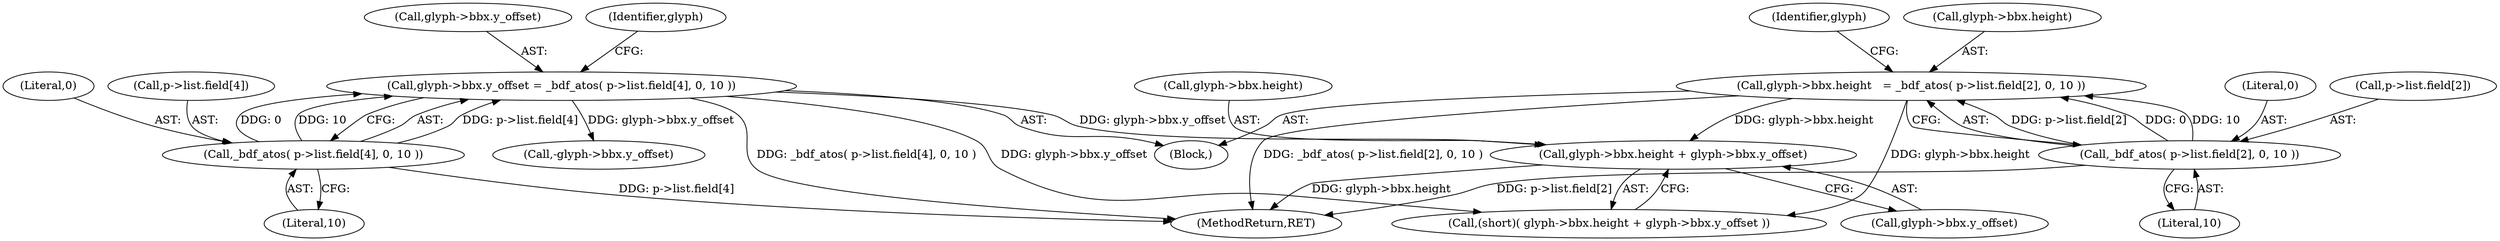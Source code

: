 digraph "0_savannah_7f2e4f4f553f6836be7683f66226afac3fa979b8@pointer" {
"1001233" [label="(Call,glyph->bbx.height + glyph->bbx.y_offset)"];
"1001177" [label="(Call,glyph->bbx.height   = _bdf_atos( p->list.field[2], 0, 10 ))"];
"1001183" [label="(Call,_bdf_atos( p->list.field[2], 0, 10 ))"];
"1001209" [label="(Call,glyph->bbx.y_offset = _bdf_atos( p->list.field[4], 0, 10 ))"];
"1001215" [label="(Call,_bdf_atos( p->list.field[4], 0, 10 ))"];
"1001177" [label="(Call,glyph->bbx.height   = _bdf_atos( p->list.field[2], 0, 10 ))"];
"1001233" [label="(Call,glyph->bbx.height + glyph->bbx.y_offset)"];
"1001191" [label="(Literal,0)"];
"1001210" [label="(Call,glyph->bbx.y_offset)"];
"1001223" [label="(Literal,0)"];
"1001184" [label="(Call,p->list.field[2])"];
"1001234" [label="(Call,glyph->bbx.height)"];
"1001137" [label="(Block,)"];
"1001239" [label="(Call,glyph->bbx.y_offset)"];
"1001192" [label="(Literal,10)"];
"1001228" [label="(Identifier,glyph)"];
"1001183" [label="(Call,_bdf_atos( p->list.field[2], 0, 10 ))"];
"1001216" [label="(Call,p->list.field[4])"];
"1001231" [label="(Call,(short)( glyph->bbx.height + glyph->bbx.y_offset ))"];
"1001224" [label="(Literal,10)"];
"1001196" [label="(Identifier,glyph)"];
"1001562" [label="(MethodReturn,RET)"];
"1001215" [label="(Call,_bdf_atos( p->list.field[4], 0, 10 ))"];
"1001178" [label="(Call,glyph->bbx.height)"];
"1001252" [label="(Call,-glyph->bbx.y_offset)"];
"1001209" [label="(Call,glyph->bbx.y_offset = _bdf_atos( p->list.field[4], 0, 10 ))"];
"1001233" -> "1001231"  [label="AST: "];
"1001233" -> "1001239"  [label="CFG: "];
"1001234" -> "1001233"  [label="AST: "];
"1001239" -> "1001233"  [label="AST: "];
"1001231" -> "1001233"  [label="CFG: "];
"1001233" -> "1001562"  [label="DDG: glyph->bbx.height"];
"1001177" -> "1001233"  [label="DDG: glyph->bbx.height"];
"1001209" -> "1001233"  [label="DDG: glyph->bbx.y_offset"];
"1001177" -> "1001137"  [label="AST: "];
"1001177" -> "1001183"  [label="CFG: "];
"1001178" -> "1001177"  [label="AST: "];
"1001183" -> "1001177"  [label="AST: "];
"1001196" -> "1001177"  [label="CFG: "];
"1001177" -> "1001562"  [label="DDG: _bdf_atos( p->list.field[2], 0, 10 )"];
"1001183" -> "1001177"  [label="DDG: p->list.field[2]"];
"1001183" -> "1001177"  [label="DDG: 0"];
"1001183" -> "1001177"  [label="DDG: 10"];
"1001177" -> "1001231"  [label="DDG: glyph->bbx.height"];
"1001183" -> "1001192"  [label="CFG: "];
"1001184" -> "1001183"  [label="AST: "];
"1001191" -> "1001183"  [label="AST: "];
"1001192" -> "1001183"  [label="AST: "];
"1001183" -> "1001562"  [label="DDG: p->list.field[2]"];
"1001209" -> "1001137"  [label="AST: "];
"1001209" -> "1001215"  [label="CFG: "];
"1001210" -> "1001209"  [label="AST: "];
"1001215" -> "1001209"  [label="AST: "];
"1001228" -> "1001209"  [label="CFG: "];
"1001209" -> "1001562"  [label="DDG: _bdf_atos( p->list.field[4], 0, 10 )"];
"1001215" -> "1001209"  [label="DDG: p->list.field[4]"];
"1001215" -> "1001209"  [label="DDG: 0"];
"1001215" -> "1001209"  [label="DDG: 10"];
"1001209" -> "1001231"  [label="DDG: glyph->bbx.y_offset"];
"1001209" -> "1001252"  [label="DDG: glyph->bbx.y_offset"];
"1001215" -> "1001224"  [label="CFG: "];
"1001216" -> "1001215"  [label="AST: "];
"1001223" -> "1001215"  [label="AST: "];
"1001224" -> "1001215"  [label="AST: "];
"1001215" -> "1001562"  [label="DDG: p->list.field[4]"];
}
